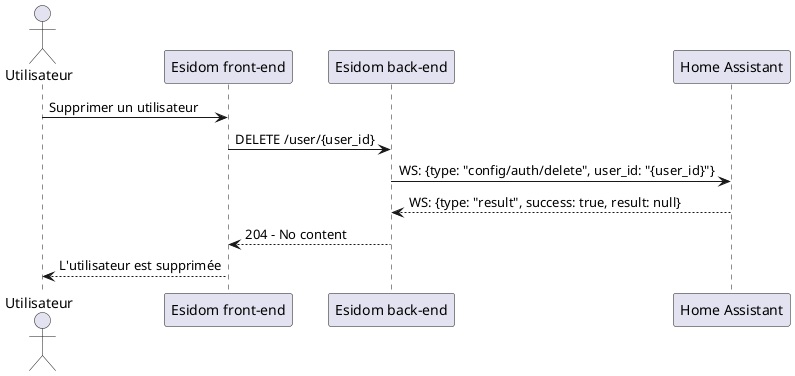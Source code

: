 @startuml supprimer utilisateur

actor "Utilisateur" as u
participant "Esidom front-end" as fe
participant "Esidom back-end" as m
participant "Home Assistant" as ha

u -> fe: Supprimer un utilisateur
fe -> m: DELETE /user/{user_id}
m -> ha: WS: {type: "config/auth/delete", user_id: "{user_id}"}
ha --> m: WS: {type: "result", success: true, result: null}
m --> fe: 204 - No content
fe --> u: L'utilisateur est supprimée

@enduml
